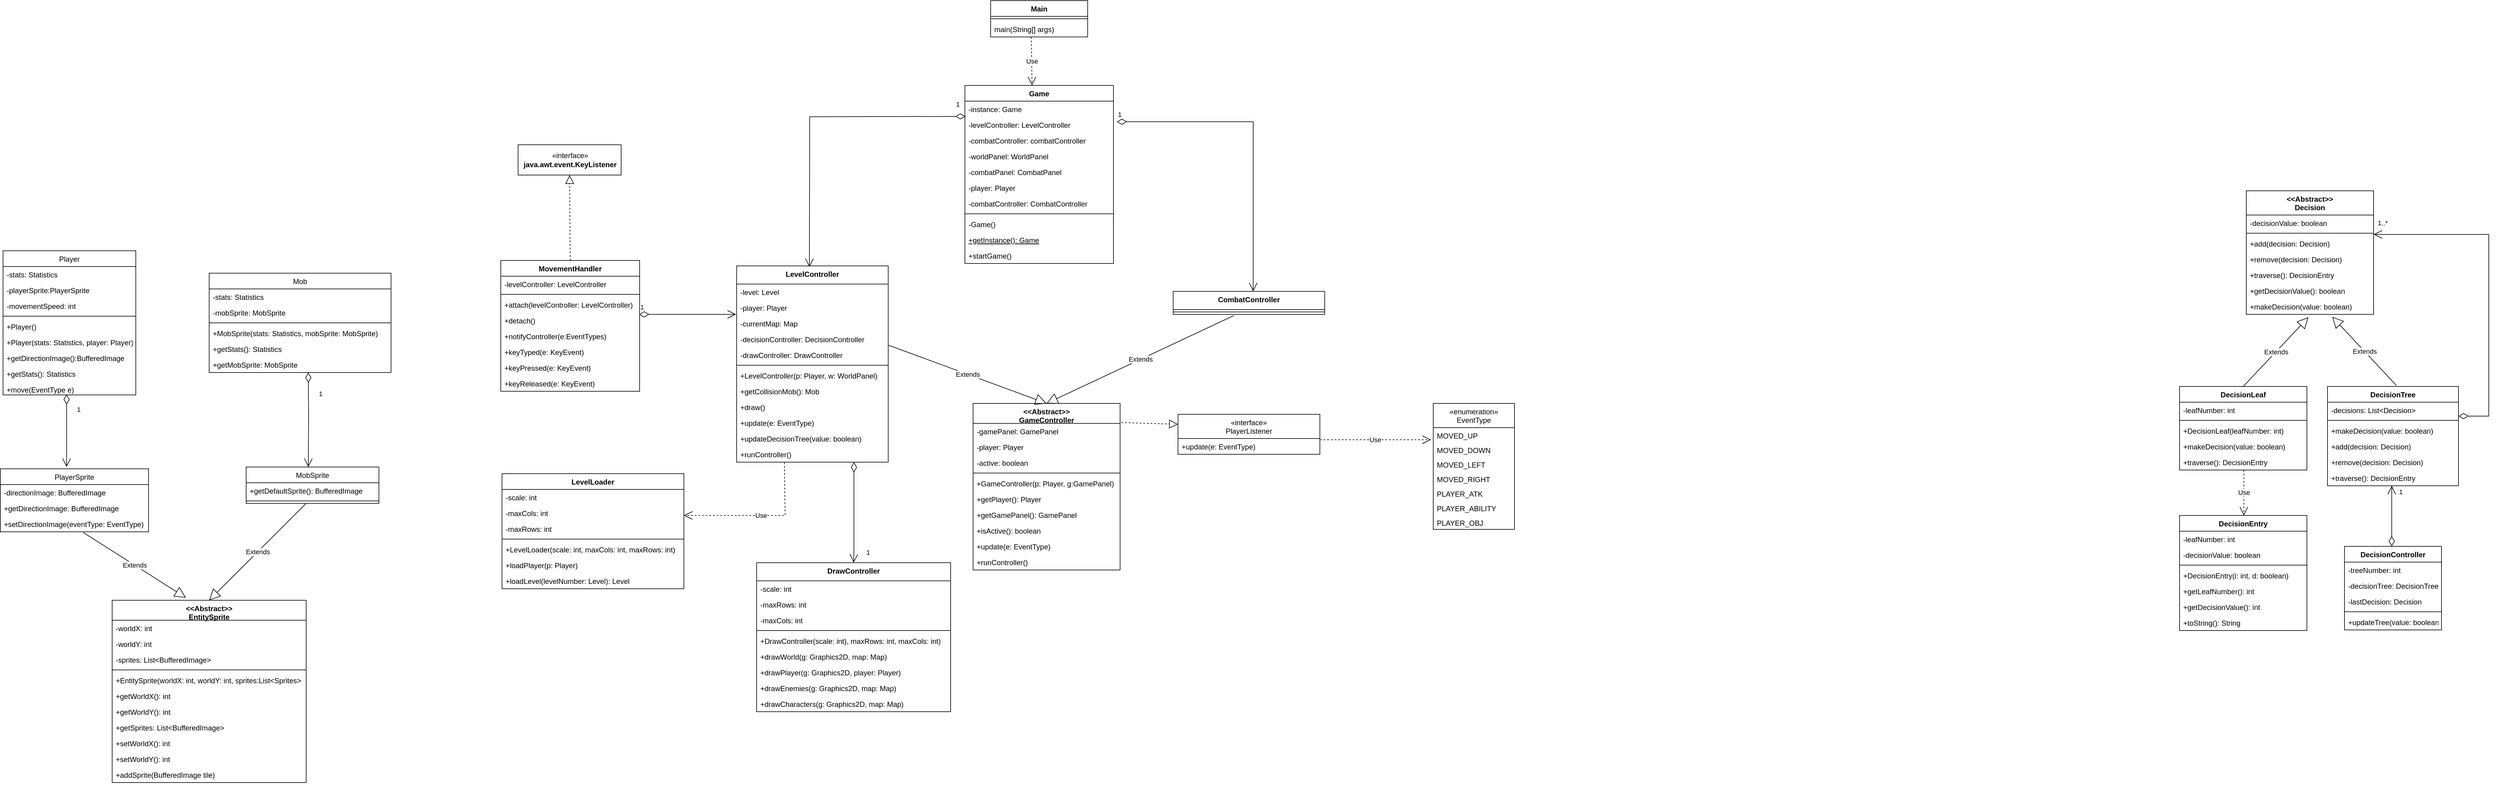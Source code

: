 <mxfile version="20.3.0" type="device"><diagram id="IlfpRMXTaCTv6JPTG5U1" name="Pagina-1"><mxGraphModel dx="4588" dy="815" grid="1" gridSize="10" guides="1" tooltips="1" connect="1" arrows="1" fold="1" page="1" pageScale="1" pageWidth="827" pageHeight="1169" math="0" shadow="0"><root><mxCell id="0"/><mxCell id="1" parent="0"/><mxCell id="RLhUe7lvRv68Rft8hi5m-1" value="&lt;&lt;Abstract&gt;&gt;&#10;Decision&#10;" style="swimlane;fontStyle=1;align=center;verticalAlign=top;childLayout=stackLayout;horizontal=1;startSize=40;horizontalStack=0;resizeParent=1;resizeParentMax=0;resizeLast=0;collapsible=1;marginBottom=0;" parent="1" vertex="1"><mxGeometry x="370" y="314" width="210" height="204" as="geometry"/></mxCell><mxCell id="RLhUe7lvRv68Rft8hi5m-2" value="-decisionValue: boolean" style="text;strokeColor=none;fillColor=none;align=left;verticalAlign=top;spacingLeft=4;spacingRight=4;overflow=hidden;rotatable=0;points=[[0,0.5],[1,0.5]];portConstraint=eastwest;" parent="RLhUe7lvRv68Rft8hi5m-1" vertex="1"><mxGeometry y="40" width="210" height="26" as="geometry"/></mxCell><mxCell id="RLhUe7lvRv68Rft8hi5m-3" value="" style="line;strokeWidth=1;fillColor=none;align=left;verticalAlign=middle;spacingTop=-1;spacingLeft=3;spacingRight=3;rotatable=0;labelPosition=right;points=[];portConstraint=eastwest;strokeColor=inherit;" parent="RLhUe7lvRv68Rft8hi5m-1" vertex="1"><mxGeometry y="66" width="210" height="8" as="geometry"/></mxCell><mxCell id="RLhUe7lvRv68Rft8hi5m-4" value="+add(decision: Decision)" style="text;strokeColor=none;fillColor=none;align=left;verticalAlign=top;spacingLeft=4;spacingRight=4;overflow=hidden;rotatable=0;points=[[0,0.5],[1,0.5]];portConstraint=eastwest;" parent="RLhUe7lvRv68Rft8hi5m-1" vertex="1"><mxGeometry y="74" width="210" height="26" as="geometry"/></mxCell><mxCell id="RLhUe7lvRv68Rft8hi5m-5" value="+remove(decision: Decision)" style="text;strokeColor=none;fillColor=none;align=left;verticalAlign=top;spacingLeft=4;spacingRight=4;overflow=hidden;rotatable=0;points=[[0,0.5],[1,0.5]];portConstraint=eastwest;" parent="RLhUe7lvRv68Rft8hi5m-1" vertex="1"><mxGeometry y="100" width="210" height="26" as="geometry"/></mxCell><mxCell id="RLhUe7lvRv68Rft8hi5m-6" value="+traverse(): DecisionEntry" style="text;strokeColor=none;fillColor=none;align=left;verticalAlign=top;spacingLeft=4;spacingRight=4;overflow=hidden;rotatable=0;points=[[0,0.5],[1,0.5]];portConstraint=eastwest;" parent="RLhUe7lvRv68Rft8hi5m-1" vertex="1"><mxGeometry y="126" width="210" height="26" as="geometry"/></mxCell><mxCell id="RLhUe7lvRv68Rft8hi5m-7" value="+getDecisionValue(): boolean" style="text;strokeColor=none;fillColor=none;align=left;verticalAlign=top;spacingLeft=4;spacingRight=4;overflow=hidden;rotatable=0;points=[[0,0.5],[1,0.5]];portConstraint=eastwest;" parent="RLhUe7lvRv68Rft8hi5m-1" vertex="1"><mxGeometry y="152" width="210" height="26" as="geometry"/></mxCell><mxCell id="RLhUe7lvRv68Rft8hi5m-8" value="+makeDecision(value: boolean)" style="text;strokeColor=none;fillColor=none;align=left;verticalAlign=top;spacingLeft=4;spacingRight=4;overflow=hidden;rotatable=0;points=[[0,0.5],[1,0.5]];portConstraint=eastwest;" parent="RLhUe7lvRv68Rft8hi5m-1" vertex="1"><mxGeometry y="178" width="210" height="26" as="geometry"/></mxCell><mxCell id="RLhUe7lvRv68Rft8hi5m-9" value="DecisionLeaf" style="swimlane;fontStyle=1;align=center;verticalAlign=top;childLayout=stackLayout;horizontal=1;startSize=26;horizontalStack=0;resizeParent=1;resizeParentMax=0;resizeLast=0;collapsible=1;marginBottom=0;" parent="1" vertex="1"><mxGeometry x="260" y="637" width="210" height="138" as="geometry"/></mxCell><mxCell id="RLhUe7lvRv68Rft8hi5m-10" value="-leafNumber: int" style="text;strokeColor=none;fillColor=none;align=left;verticalAlign=top;spacingLeft=4;spacingRight=4;overflow=hidden;rotatable=0;points=[[0,0.5],[1,0.5]];portConstraint=eastwest;" parent="RLhUe7lvRv68Rft8hi5m-9" vertex="1"><mxGeometry y="26" width="210" height="26" as="geometry"/></mxCell><mxCell id="RLhUe7lvRv68Rft8hi5m-11" value="" style="line;strokeWidth=1;fillColor=none;align=left;verticalAlign=middle;spacingTop=-1;spacingLeft=3;spacingRight=3;rotatable=0;labelPosition=right;points=[];portConstraint=eastwest;strokeColor=inherit;" parent="RLhUe7lvRv68Rft8hi5m-9" vertex="1"><mxGeometry y="52" width="210" height="8" as="geometry"/></mxCell><mxCell id="RLhUe7lvRv68Rft8hi5m-12" value="+DecisionLeaf(leafNumber: int)" style="text;strokeColor=none;fillColor=none;align=left;verticalAlign=top;spacingLeft=4;spacingRight=4;overflow=hidden;rotatable=0;points=[[0,0.5],[1,0.5]];portConstraint=eastwest;" parent="RLhUe7lvRv68Rft8hi5m-9" vertex="1"><mxGeometry y="60" width="210" height="26" as="geometry"/></mxCell><mxCell id="RLhUe7lvRv68Rft8hi5m-13" value="+makeDecision(value: boolean)&#10;" style="text;strokeColor=none;fillColor=none;align=left;verticalAlign=top;spacingLeft=4;spacingRight=4;overflow=hidden;rotatable=0;points=[[0,0.5],[1,0.5]];portConstraint=eastwest;" parent="RLhUe7lvRv68Rft8hi5m-9" vertex="1"><mxGeometry y="86" width="210" height="26" as="geometry"/></mxCell><mxCell id="RLhUe7lvRv68Rft8hi5m-14" value="+traverse(): DecisionEntry" style="text;strokeColor=none;fillColor=none;align=left;verticalAlign=top;spacingLeft=4;spacingRight=4;overflow=hidden;rotatable=0;points=[[0,0.5],[1,0.5]];portConstraint=eastwest;" parent="RLhUe7lvRv68Rft8hi5m-9" vertex="1"><mxGeometry y="112" width="210" height="26" as="geometry"/></mxCell><mxCell id="RLhUe7lvRv68Rft8hi5m-15" value="DecisionTree" style="swimlane;fontStyle=1;align=center;verticalAlign=top;childLayout=stackLayout;horizontal=1;startSize=26;horizontalStack=0;resizeParent=1;resizeParentMax=0;resizeLast=0;collapsible=1;marginBottom=0;" parent="1" vertex="1"><mxGeometry x="504" y="637" width="216" height="164" as="geometry"/></mxCell><mxCell id="RLhUe7lvRv68Rft8hi5m-16" value="-decisions: List&lt;Decision&gt;" style="text;strokeColor=none;fillColor=none;align=left;verticalAlign=top;spacingLeft=4;spacingRight=4;overflow=hidden;rotatable=0;points=[[0,0.5],[1,0.5]];portConstraint=eastwest;" parent="RLhUe7lvRv68Rft8hi5m-15" vertex="1"><mxGeometry y="26" width="216" height="26" as="geometry"/></mxCell><mxCell id="RLhUe7lvRv68Rft8hi5m-17" value="" style="line;strokeWidth=1;fillColor=none;align=left;verticalAlign=middle;spacingTop=-1;spacingLeft=3;spacingRight=3;rotatable=0;labelPosition=right;points=[];portConstraint=eastwest;strokeColor=inherit;" parent="RLhUe7lvRv68Rft8hi5m-15" vertex="1"><mxGeometry y="52" width="216" height="8" as="geometry"/></mxCell><mxCell id="RLhUe7lvRv68Rft8hi5m-18" value="+makeDecision(value: boolean)" style="text;strokeColor=none;fillColor=none;align=left;verticalAlign=top;spacingLeft=4;spacingRight=4;overflow=hidden;rotatable=0;points=[[0,0.5],[1,0.5]];portConstraint=eastwest;" parent="RLhUe7lvRv68Rft8hi5m-15" vertex="1"><mxGeometry y="60" width="216" height="26" as="geometry"/></mxCell><mxCell id="RLhUe7lvRv68Rft8hi5m-19" value="+add(decision: Decision)" style="text;strokeColor=none;fillColor=none;align=left;verticalAlign=top;spacingLeft=4;spacingRight=4;overflow=hidden;rotatable=0;points=[[0,0.5],[1,0.5]];portConstraint=eastwest;" parent="RLhUe7lvRv68Rft8hi5m-15" vertex="1"><mxGeometry y="86" width="216" height="26" as="geometry"/></mxCell><mxCell id="RLhUe7lvRv68Rft8hi5m-20" value="+remove(decision: Decision)" style="text;strokeColor=none;fillColor=none;align=left;verticalAlign=top;spacingLeft=4;spacingRight=4;overflow=hidden;rotatable=0;points=[[0,0.5],[1,0.5]];portConstraint=eastwest;" parent="RLhUe7lvRv68Rft8hi5m-15" vertex="1"><mxGeometry y="112" width="216" height="26" as="geometry"/></mxCell><mxCell id="RLhUe7lvRv68Rft8hi5m-21" value="+traverse(): DecisionEntry" style="text;strokeColor=none;fillColor=none;align=left;verticalAlign=top;spacingLeft=4;spacingRight=4;overflow=hidden;rotatable=0;points=[[0,0.5],[1,0.5]];portConstraint=eastwest;" parent="RLhUe7lvRv68Rft8hi5m-15" vertex="1"><mxGeometry y="138" width="216" height="26" as="geometry"/></mxCell><mxCell id="RLhUe7lvRv68Rft8hi5m-22" value="1..*" style="endArrow=open;html=1;endSize=12;startArrow=diamondThin;startSize=14;startFill=0;edgeStyle=orthogonalEdgeStyle;align=left;verticalAlign=bottom;rounded=0;" parent="1" edge="1"><mxGeometry x="0.984" y="-10" relative="1" as="geometry"><mxPoint x="720" y="686" as="sourcePoint"/><mxPoint x="580" y="386" as="targetPoint"/><Array as="points"><mxPoint x="770" y="686"/><mxPoint x="770" y="386"/></Array><mxPoint as="offset"/></mxGeometry></mxCell><mxCell id="RLhUe7lvRv68Rft8hi5m-23" value="Extends" style="endArrow=block;endSize=16;endFill=0;html=1;rounded=0;exitX=0.5;exitY=0;exitDx=0;exitDy=0;entryX=0.403;entryY=1.031;entryDx=0;entryDy=0;entryPerimeter=0;" parent="1" source="RLhUe7lvRv68Rft8hi5m-9" edge="1"><mxGeometry width="160" relative="1" as="geometry"><mxPoint x="468" y="550" as="sourcePoint"/><mxPoint x="472.54" y="522.806" as="targetPoint"/></mxGeometry></mxCell><mxCell id="RLhUe7lvRv68Rft8hi5m-24" value="Extends" style="endArrow=block;endSize=16;endFill=0;html=1;rounded=0;entryX=0.621;entryY=1;entryDx=0;entryDy=0;entryPerimeter=0;exitX=0.526;exitY=-0.01;exitDx=0;exitDy=0;exitPerimeter=0;" parent="1" source="RLhUe7lvRv68Rft8hi5m-15" edge="1"><mxGeometry width="160" relative="1" as="geometry"><mxPoint x="618" y="620" as="sourcePoint"/><mxPoint x="511.78" y="522" as="targetPoint"/></mxGeometry></mxCell><mxCell id="RLhUe7lvRv68Rft8hi5m-25" value="Use" style="endArrow=open;endSize=12;dashed=1;html=1;rounded=0;exitX=0.505;exitY=1;exitDx=0;exitDy=0;exitPerimeter=0;" parent="1" source="RLhUe7lvRv68Rft8hi5m-14" edge="1"><mxGeometry width="160" relative="1" as="geometry"><mxPoint x="367.71" y="801" as="sourcePoint"/><mxPoint x="366" y="850" as="targetPoint"/></mxGeometry></mxCell><mxCell id="RLhUe7lvRv68Rft8hi5m-27" value="DecisionEntry" style="swimlane;fontStyle=1;align=center;verticalAlign=top;childLayout=stackLayout;horizontal=1;startSize=26;horizontalStack=0;resizeParent=1;resizeParentMax=0;resizeLast=0;collapsible=1;marginBottom=0;" parent="1" vertex="1"><mxGeometry x="260" y="850" width="210" height="190" as="geometry"/></mxCell><mxCell id="RLhUe7lvRv68Rft8hi5m-28" value="-leafNumber: int" style="text;strokeColor=none;fillColor=none;align=left;verticalAlign=top;spacingLeft=4;spacingRight=4;overflow=hidden;rotatable=0;points=[[0,0.5],[1,0.5]];portConstraint=eastwest;" parent="RLhUe7lvRv68Rft8hi5m-27" vertex="1"><mxGeometry y="26" width="210" height="26" as="geometry"/></mxCell><mxCell id="RLhUe7lvRv68Rft8hi5m-29" value="-decisionValue: boolean" style="text;strokeColor=none;fillColor=none;align=left;verticalAlign=top;spacingLeft=4;spacingRight=4;overflow=hidden;rotatable=0;points=[[0,0.5],[1,0.5]];portConstraint=eastwest;" parent="RLhUe7lvRv68Rft8hi5m-27" vertex="1"><mxGeometry y="52" width="210" height="26" as="geometry"/></mxCell><mxCell id="RLhUe7lvRv68Rft8hi5m-30" value="" style="line;strokeWidth=1;fillColor=none;align=left;verticalAlign=middle;spacingTop=-1;spacingLeft=3;spacingRight=3;rotatable=0;labelPosition=right;points=[];portConstraint=eastwest;strokeColor=inherit;" parent="RLhUe7lvRv68Rft8hi5m-27" vertex="1"><mxGeometry y="78" width="210" height="8" as="geometry"/></mxCell><mxCell id="RLhUe7lvRv68Rft8hi5m-31" value="+DecisionEntry(i: int, d: boolean)" style="text;strokeColor=none;fillColor=none;align=left;verticalAlign=top;spacingLeft=4;spacingRight=4;overflow=hidden;rotatable=0;points=[[0,0.5],[1,0.5]];portConstraint=eastwest;" parent="RLhUe7lvRv68Rft8hi5m-27" vertex="1"><mxGeometry y="86" width="210" height="26" as="geometry"/></mxCell><mxCell id="RLhUe7lvRv68Rft8hi5m-32" value="+getLeafNumber(): int" style="text;strokeColor=none;fillColor=none;align=left;verticalAlign=top;spacingLeft=4;spacingRight=4;overflow=hidden;rotatable=0;points=[[0,0.5],[1,0.5]];portConstraint=eastwest;" parent="RLhUe7lvRv68Rft8hi5m-27" vertex="1"><mxGeometry y="112" width="210" height="26" as="geometry"/></mxCell><mxCell id="RLhUe7lvRv68Rft8hi5m-33" value="+getDecisionValue(): int" style="text;strokeColor=none;fillColor=none;align=left;verticalAlign=top;spacingLeft=4;spacingRight=4;overflow=hidden;rotatable=0;points=[[0,0.5],[1,0.5]];portConstraint=eastwest;" parent="RLhUe7lvRv68Rft8hi5m-27" vertex="1"><mxGeometry y="138" width="210" height="26" as="geometry"/></mxCell><mxCell id="RLhUe7lvRv68Rft8hi5m-34" value="+toString(): String" style="text;strokeColor=none;fillColor=none;align=left;verticalAlign=top;spacingLeft=4;spacingRight=4;overflow=hidden;rotatable=0;points=[[0,0.5],[1,0.5]];portConstraint=eastwest;" parent="RLhUe7lvRv68Rft8hi5m-27" vertex="1"><mxGeometry y="164" width="210" height="26" as="geometry"/></mxCell><mxCell id="RLhUe7lvRv68Rft8hi5m-40" value="DecisionController" style="swimlane;fontStyle=1;align=center;verticalAlign=top;childLayout=stackLayout;horizontal=1;startSize=26;horizontalStack=0;resizeParent=1;resizeParentMax=0;resizeLast=0;collapsible=1;marginBottom=0;" parent="1" vertex="1"><mxGeometry x="532" y="901" width="160" height="138" as="geometry"/></mxCell><mxCell id="RLhUe7lvRv68Rft8hi5m-41" value="-treeNumber: int" style="text;strokeColor=none;fillColor=none;align=left;verticalAlign=top;spacingLeft=4;spacingRight=4;overflow=hidden;rotatable=0;points=[[0,0.5],[1,0.5]];portConstraint=eastwest;" parent="RLhUe7lvRv68Rft8hi5m-40" vertex="1"><mxGeometry y="26" width="160" height="26" as="geometry"/></mxCell><mxCell id="eRV9eRwVqSHRyp161ZGN-1" value="-decisionTree: DecisionTree" style="text;strokeColor=none;fillColor=none;align=left;verticalAlign=top;spacingLeft=4;spacingRight=4;overflow=hidden;rotatable=0;points=[[0,0.5],[1,0.5]];portConstraint=eastwest;" parent="RLhUe7lvRv68Rft8hi5m-40" vertex="1"><mxGeometry y="52" width="160" height="26" as="geometry"/></mxCell><mxCell id="RLhUe7lvRv68Rft8hi5m-42" value="-lastDecision: Decision" style="text;strokeColor=none;fillColor=none;align=left;verticalAlign=top;spacingLeft=4;spacingRight=4;overflow=hidden;rotatable=0;points=[[0,0.5],[1,0.5]];portConstraint=eastwest;" parent="RLhUe7lvRv68Rft8hi5m-40" vertex="1"><mxGeometry y="78" width="160" height="26" as="geometry"/></mxCell><mxCell id="RLhUe7lvRv68Rft8hi5m-43" value="" style="line;strokeWidth=1;fillColor=none;align=left;verticalAlign=middle;spacingTop=-1;spacingLeft=3;spacingRight=3;rotatable=0;labelPosition=right;points=[];portConstraint=eastwest;strokeColor=inherit;" parent="RLhUe7lvRv68Rft8hi5m-40" vertex="1"><mxGeometry y="104" width="160" height="8" as="geometry"/></mxCell><mxCell id="RLhUe7lvRv68Rft8hi5m-44" value="+updateTree(value: boolean)" style="text;strokeColor=none;fillColor=none;align=left;verticalAlign=top;spacingLeft=4;spacingRight=4;overflow=hidden;rotatable=0;points=[[0,0.5],[1,0.5]];portConstraint=eastwest;" parent="RLhUe7lvRv68Rft8hi5m-40" vertex="1"><mxGeometry y="112" width="160" height="26" as="geometry"/></mxCell><mxCell id="RLhUe7lvRv68Rft8hi5m-76" value="Main" style="swimlane;fontStyle=1;align=center;verticalAlign=top;childLayout=stackLayout;horizontal=1;startSize=26;horizontalStack=0;resizeParent=1;resizeParentMax=0;resizeLast=0;collapsible=1;marginBottom=0;" parent="1" vertex="1"><mxGeometry x="-1701" width="160" height="60" as="geometry"/></mxCell><mxCell id="RLhUe7lvRv68Rft8hi5m-77" value="" style="line;strokeWidth=1;fillColor=none;align=left;verticalAlign=middle;spacingTop=-1;spacingLeft=3;spacingRight=3;rotatable=0;labelPosition=right;points=[];portConstraint=eastwest;strokeColor=inherit;" parent="RLhUe7lvRv68Rft8hi5m-76" vertex="1"><mxGeometry y="26" width="160" height="8" as="geometry"/></mxCell><mxCell id="RLhUe7lvRv68Rft8hi5m-78" value="main(String[] args)" style="text;strokeColor=none;fillColor=none;align=left;verticalAlign=top;spacingLeft=4;spacingRight=4;overflow=hidden;rotatable=0;points=[[0,0.5],[1,0.5]];portConstraint=eastwest;" parent="RLhUe7lvRv68Rft8hi5m-76" vertex="1"><mxGeometry y="34" width="160" height="26" as="geometry"/></mxCell><mxCell id="RLhUe7lvRv68Rft8hi5m-79" value="Game" style="swimlane;fontStyle=1;align=center;verticalAlign=top;childLayout=stackLayout;horizontal=1;startSize=26;horizontalStack=0;resizeParent=1;resizeParentMax=0;resizeLast=0;collapsible=1;marginBottom=0;" parent="1" vertex="1"><mxGeometry x="-1743.5" y="140" width="245" height="294" as="geometry"/></mxCell><mxCell id="k9kaqODm8hq5DJdeUuk8-2" value="-instance: Game" style="text;strokeColor=none;fillColor=none;align=left;verticalAlign=top;spacingLeft=4;spacingRight=4;overflow=hidden;rotatable=0;points=[[0,0.5],[1,0.5]];portConstraint=eastwest;" parent="RLhUe7lvRv68Rft8hi5m-79" vertex="1"><mxGeometry y="26" width="245" height="26" as="geometry"/></mxCell><mxCell id="k9kaqODm8hq5DJdeUuk8-3" value="-levelController: LevelController" style="text;strokeColor=none;fillColor=none;align=left;verticalAlign=top;spacingLeft=4;spacingRight=4;overflow=hidden;rotatable=0;points=[[0,0.5],[1,0.5]];portConstraint=eastwest;" parent="RLhUe7lvRv68Rft8hi5m-79" vertex="1"><mxGeometry y="52" width="245" height="26" as="geometry"/></mxCell><mxCell id="k9kaqODm8hq5DJdeUuk8-4" value="-combatController: combatController" style="text;strokeColor=none;fillColor=none;align=left;verticalAlign=top;spacingLeft=4;spacingRight=4;overflow=hidden;rotatable=0;points=[[0,0.5],[1,0.5]];portConstraint=eastwest;" parent="RLhUe7lvRv68Rft8hi5m-79" vertex="1"><mxGeometry y="78" width="245" height="26" as="geometry"/></mxCell><mxCell id="RLhUe7lvRv68Rft8hi5m-80" value="-worldPanel: WorldPanel" style="text;strokeColor=none;fillColor=none;align=left;verticalAlign=top;spacingLeft=4;spacingRight=4;overflow=hidden;rotatable=0;points=[[0,0.5],[1,0.5]];portConstraint=eastwest;" parent="RLhUe7lvRv68Rft8hi5m-79" vertex="1"><mxGeometry y="104" width="245" height="26" as="geometry"/></mxCell><mxCell id="k9kaqODm8hq5DJdeUuk8-5" value="-combatPanel: CombatPanel" style="text;strokeColor=none;fillColor=none;align=left;verticalAlign=top;spacingLeft=4;spacingRight=4;overflow=hidden;rotatable=0;points=[[0,0.5],[1,0.5]];portConstraint=eastwest;" parent="RLhUe7lvRv68Rft8hi5m-79" vertex="1"><mxGeometry y="130" width="245" height="26" as="geometry"/></mxCell><mxCell id="k9kaqODm8hq5DJdeUuk8-6" value="-player: Player" style="text;strokeColor=none;fillColor=none;align=left;verticalAlign=top;spacingLeft=4;spacingRight=4;overflow=hidden;rotatable=0;points=[[0,0.5],[1,0.5]];portConstraint=eastwest;" parent="RLhUe7lvRv68Rft8hi5m-79" vertex="1"><mxGeometry y="156" width="245" height="26" as="geometry"/></mxCell><mxCell id="RLhUe7lvRv68Rft8hi5m-81" value="-combatController: CombatController" style="text;strokeColor=none;fillColor=none;align=left;verticalAlign=top;spacingLeft=4;spacingRight=4;overflow=hidden;rotatable=0;points=[[0,0.5],[1,0.5]];portConstraint=eastwest;" parent="RLhUe7lvRv68Rft8hi5m-79" vertex="1"><mxGeometry y="182" width="245" height="26" as="geometry"/></mxCell><mxCell id="RLhUe7lvRv68Rft8hi5m-82" value="" style="line;strokeWidth=1;fillColor=none;align=left;verticalAlign=middle;spacingTop=-1;spacingLeft=3;spacingRight=3;rotatable=0;labelPosition=right;points=[];portConstraint=eastwest;strokeColor=inherit;" parent="RLhUe7lvRv68Rft8hi5m-79" vertex="1"><mxGeometry y="208" width="245" height="8" as="geometry"/></mxCell><mxCell id="RLhUe7lvRv68Rft8hi5m-83" value="-Game()" style="text;strokeColor=none;fillColor=none;align=left;verticalAlign=top;spacingLeft=4;spacingRight=4;overflow=hidden;rotatable=0;points=[[0,0.5],[1,0.5]];portConstraint=eastwest;" parent="RLhUe7lvRv68Rft8hi5m-79" vertex="1"><mxGeometry y="216" width="245" height="26" as="geometry"/></mxCell><mxCell id="k9kaqODm8hq5DJdeUuk8-1" value="+getInstance(): Game" style="text;strokeColor=none;fillColor=none;align=left;verticalAlign=top;spacingLeft=4;spacingRight=4;overflow=hidden;rotatable=0;points=[[0,0.5],[1,0.5]];portConstraint=eastwest;fontStyle=4" parent="RLhUe7lvRv68Rft8hi5m-79" vertex="1"><mxGeometry y="242" width="245" height="26" as="geometry"/></mxCell><mxCell id="RLhUe7lvRv68Rft8hi5m-84" value="+startGame()" style="text;strokeColor=none;fillColor=none;align=left;verticalAlign=top;spacingLeft=4;spacingRight=4;overflow=hidden;rotatable=0;points=[[0,0.5],[1,0.5]];portConstraint=eastwest;" parent="RLhUe7lvRv68Rft8hi5m-79" vertex="1"><mxGeometry y="268" width="245" height="26" as="geometry"/></mxCell><mxCell id="RLhUe7lvRv68Rft8hi5m-85" value="Use" style="endArrow=open;endSize=12;dashed=1;html=1;rounded=0;exitX=0.419;exitY=1;exitDx=0;exitDy=0;exitPerimeter=0;entryX=0.452;entryY=0;entryDx=0;entryDy=0;entryPerimeter=0;" parent="1" source="RLhUe7lvRv68Rft8hi5m-78" target="RLhUe7lvRv68Rft8hi5m-79" edge="1"><mxGeometry width="160" relative="1" as="geometry"><mxPoint x="-1712.5" y="20" as="sourcePoint"/><mxPoint x="-1552.5" y="20" as="targetPoint"/></mxGeometry></mxCell><mxCell id="RLhUe7lvRv68Rft8hi5m-86" value="Player" style="swimlane;fontStyle=0;childLayout=stackLayout;horizontal=1;startSize=26;fillColor=none;horizontalStack=0;resizeParent=1;resizeParentMax=0;resizeLast=0;collapsible=1;marginBottom=0;" parent="1" vertex="1"><mxGeometry x="-3330" y="413" width="219" height="238" as="geometry"/></mxCell><mxCell id="RLhUe7lvRv68Rft8hi5m-87" value="-stats: Statistics" style="text;strokeColor=none;fillColor=none;align=left;verticalAlign=top;spacingLeft=4;spacingRight=4;overflow=hidden;rotatable=0;points=[[0,0.5],[1,0.5]];portConstraint=eastwest;" parent="RLhUe7lvRv68Rft8hi5m-86" vertex="1"><mxGeometry y="26" width="219" height="26" as="geometry"/></mxCell><mxCell id="RLhUe7lvRv68Rft8hi5m-88" value="-playerSprite:PlayerSprite" style="text;strokeColor=none;fillColor=none;align=left;verticalAlign=top;spacingLeft=4;spacingRight=4;overflow=hidden;rotatable=0;points=[[0,0.5],[1,0.5]];portConstraint=eastwest;" parent="RLhUe7lvRv68Rft8hi5m-86" vertex="1"><mxGeometry y="52" width="219" height="26" as="geometry"/></mxCell><mxCell id="RLhUe7lvRv68Rft8hi5m-90" value="-movementSpeed: int" style="text;strokeColor=none;fillColor=none;align=left;verticalAlign=top;spacingLeft=4;spacingRight=4;overflow=hidden;rotatable=0;points=[[0,0.5],[1,0.5]];portConstraint=eastwest;" parent="RLhUe7lvRv68Rft8hi5m-86" vertex="1"><mxGeometry y="78" width="219" height="26" as="geometry"/></mxCell><mxCell id="RLhUe7lvRv68Rft8hi5m-91" value="" style="line;strokeWidth=1;fillColor=none;align=left;verticalAlign=middle;spacingTop=-1;spacingLeft=3;spacingRight=3;rotatable=0;labelPosition=right;points=[];portConstraint=eastwest;strokeColor=inherit;" parent="RLhUe7lvRv68Rft8hi5m-86" vertex="1"><mxGeometry y="104" width="219" height="8" as="geometry"/></mxCell><mxCell id="RLhUe7lvRv68Rft8hi5m-92" value="+Player()" style="text;strokeColor=none;fillColor=none;align=left;verticalAlign=top;spacingLeft=4;spacingRight=4;overflow=hidden;rotatable=0;points=[[0,0.5],[1,0.5]];portConstraint=eastwest;" parent="RLhUe7lvRv68Rft8hi5m-86" vertex="1"><mxGeometry y="112" width="219" height="26" as="geometry"/></mxCell><mxCell id="MtcBRW5LBRf_qQ5IzNcd-2" value="+Player(stats: Statistics, player: Player)" style="text;strokeColor=none;fillColor=none;align=left;verticalAlign=top;spacingLeft=4;spacingRight=4;overflow=hidden;rotatable=0;points=[[0,0.5],[1,0.5]];portConstraint=eastwest;" parent="RLhUe7lvRv68Rft8hi5m-86" vertex="1"><mxGeometry y="138" width="219" height="26" as="geometry"/></mxCell><mxCell id="RLhUe7lvRv68Rft8hi5m-93" value="+getDirectionImage():BufferedImage" style="text;strokeColor=none;fillColor=none;align=left;verticalAlign=top;spacingLeft=4;spacingRight=4;overflow=hidden;rotatable=0;points=[[0,0.5],[1,0.5]];portConstraint=eastwest;" parent="RLhUe7lvRv68Rft8hi5m-86" vertex="1"><mxGeometry y="164" width="219" height="26" as="geometry"/></mxCell><mxCell id="RLhUe7lvRv68Rft8hi5m-94" value="+getStats(): Statistics" style="text;strokeColor=none;fillColor=none;align=left;verticalAlign=top;spacingLeft=4;spacingRight=4;overflow=hidden;rotatable=0;points=[[0,0.5],[1,0.5]];portConstraint=eastwest;" parent="RLhUe7lvRv68Rft8hi5m-86" vertex="1"><mxGeometry y="190" width="219" height="26" as="geometry"/></mxCell><mxCell id="RLhUe7lvRv68Rft8hi5m-95" value="+move(EventType e)" style="text;strokeColor=none;fillColor=none;align=left;verticalAlign=top;spacingLeft=4;spacingRight=4;overflow=hidden;rotatable=0;points=[[0,0.5],[1,0.5]];portConstraint=eastwest;" parent="RLhUe7lvRv68Rft8hi5m-86" vertex="1"><mxGeometry y="216" width="219" height="22" as="geometry"/></mxCell><mxCell id="RLhUe7lvRv68Rft8hi5m-97" value="«interface»&lt;br&gt;&lt;b&gt;java.awt.event.KeyListener&lt;br&gt;&lt;/b&gt;" style="html=1;" parent="1" vertex="1"><mxGeometry x="-2480.5" y="238" width="170" height="50" as="geometry"/></mxCell><mxCell id="RLhUe7lvRv68Rft8hi5m-98" value="" style="endArrow=block;dashed=1;endFill=0;endSize=12;html=1;rounded=0;exitX=0.5;exitY=0;exitDx=0;exitDy=0;entryX=0.5;entryY=1;entryDx=0;entryDy=0;" parent="1" source="RLhUe7lvRv68Rft8hi5m-99" target="RLhUe7lvRv68Rft8hi5m-97" edge="1"><mxGeometry width="160" relative="1" as="geometry"><mxPoint x="-2691.8" y="363.544" as="sourcePoint"/><mxPoint x="-2497" y="415" as="targetPoint"/></mxGeometry></mxCell><mxCell id="RLhUe7lvRv68Rft8hi5m-99" value="MovementHandler" style="swimlane;fontStyle=1;align=center;verticalAlign=top;childLayout=stackLayout;horizontal=1;startSize=26;horizontalStack=0;resizeParent=1;resizeParentMax=0;resizeLast=0;collapsible=1;marginBottom=0;" parent="1" vertex="1"><mxGeometry x="-2509" y="429" width="229" height="216" as="geometry"/></mxCell><mxCell id="RLhUe7lvRv68Rft8hi5m-100" value="-levelController: LevelController" style="text;strokeColor=none;fillColor=none;align=left;verticalAlign=top;spacingLeft=4;spacingRight=4;overflow=hidden;rotatable=0;points=[[0,0.5],[1,0.5]];portConstraint=eastwest;" parent="RLhUe7lvRv68Rft8hi5m-99" vertex="1"><mxGeometry y="26" width="229" height="26" as="geometry"/></mxCell><mxCell id="RLhUe7lvRv68Rft8hi5m-101" value="" style="line;strokeWidth=1;fillColor=none;align=left;verticalAlign=middle;spacingTop=-1;spacingLeft=3;spacingRight=3;rotatable=0;labelPosition=right;points=[];portConstraint=eastwest;strokeColor=inherit;" parent="RLhUe7lvRv68Rft8hi5m-99" vertex="1"><mxGeometry y="52" width="229" height="8" as="geometry"/></mxCell><mxCell id="RLhUe7lvRv68Rft8hi5m-102" value="+attach(levelController: LevelController)" style="text;strokeColor=none;fillColor=none;align=left;verticalAlign=top;spacingLeft=4;spacingRight=4;overflow=hidden;rotatable=0;points=[[0,0.5],[1,0.5]];portConstraint=eastwest;" parent="RLhUe7lvRv68Rft8hi5m-99" vertex="1"><mxGeometry y="60" width="229" height="26" as="geometry"/></mxCell><mxCell id="RLhUe7lvRv68Rft8hi5m-103" value="+detach()" style="text;strokeColor=none;fillColor=none;align=left;verticalAlign=top;spacingLeft=4;spacingRight=4;overflow=hidden;rotatable=0;points=[[0,0.5],[1,0.5]];portConstraint=eastwest;" parent="RLhUe7lvRv68Rft8hi5m-99" vertex="1"><mxGeometry y="86" width="229" height="26" as="geometry"/></mxCell><mxCell id="RLhUe7lvRv68Rft8hi5m-104" value="+notifyController(e:EventTypes)" style="text;strokeColor=none;fillColor=none;align=left;verticalAlign=top;spacingLeft=4;spacingRight=4;overflow=hidden;rotatable=0;points=[[0,0.5],[1,0.5]];portConstraint=eastwest;" parent="RLhUe7lvRv68Rft8hi5m-99" vertex="1"><mxGeometry y="112" width="229" height="26" as="geometry"/></mxCell><mxCell id="RLhUe7lvRv68Rft8hi5m-105" value="+keyTyped(e: KeyEvent)" style="text;strokeColor=none;fillColor=none;align=left;verticalAlign=top;spacingLeft=4;spacingRight=4;overflow=hidden;rotatable=0;points=[[0,0.5],[1,0.5]];portConstraint=eastwest;" parent="RLhUe7lvRv68Rft8hi5m-99" vertex="1"><mxGeometry y="138" width="229" height="26" as="geometry"/></mxCell><mxCell id="RLhUe7lvRv68Rft8hi5m-106" value="+keyPressed(e: KeyEvent)" style="text;strokeColor=none;fillColor=none;align=left;verticalAlign=top;spacingLeft=4;spacingRight=4;overflow=hidden;rotatable=0;points=[[0,0.5],[1,0.5]];portConstraint=eastwest;" parent="RLhUe7lvRv68Rft8hi5m-99" vertex="1"><mxGeometry y="164" width="229" height="26" as="geometry"/></mxCell><mxCell id="RLhUe7lvRv68Rft8hi5m-107" value="+keyReleased(e: KeyEvent)" style="text;strokeColor=none;fillColor=none;align=left;verticalAlign=top;spacingLeft=4;spacingRight=4;overflow=hidden;rotatable=0;points=[[0,0.5],[1,0.5]];portConstraint=eastwest;" parent="RLhUe7lvRv68Rft8hi5m-99" vertex="1"><mxGeometry y="190" width="229" height="26" as="geometry"/></mxCell><mxCell id="RLhUe7lvRv68Rft8hi5m-124" value="&lt;&lt;Abstract&gt;&gt;&#10;GameController" style="swimlane;fontStyle=1;align=center;verticalAlign=top;childLayout=stackLayout;horizontal=1;startSize=33;horizontalStack=0;resizeParent=1;resizeParentMax=0;resizeLast=0;collapsible=1;marginBottom=0;" parent="1" vertex="1"><mxGeometry x="-1730" y="665" width="242.5" height="275" as="geometry"/></mxCell><mxCell id="RLhUe7lvRv68Rft8hi5m-125" value="-gamePanel: GamePanel" style="text;strokeColor=none;fillColor=none;align=left;verticalAlign=top;spacingLeft=4;spacingRight=4;overflow=hidden;rotatable=0;points=[[0,0.5],[1,0.5]];portConstraint=eastwest;" parent="RLhUe7lvRv68Rft8hi5m-124" vertex="1"><mxGeometry y="33" width="242.5" height="26" as="geometry"/></mxCell><mxCell id="RLhUe7lvRv68Rft8hi5m-126" value="-player: Player" style="text;strokeColor=none;fillColor=none;align=left;verticalAlign=top;spacingLeft=4;spacingRight=4;overflow=hidden;rotatable=0;points=[[0,0.5],[1,0.5]];portConstraint=eastwest;" parent="RLhUe7lvRv68Rft8hi5m-124" vertex="1"><mxGeometry y="59" width="242.5" height="26" as="geometry"/></mxCell><mxCell id="RLhUe7lvRv68Rft8hi5m-127" value="-active: boolean" style="text;strokeColor=none;fillColor=none;align=left;verticalAlign=top;spacingLeft=4;spacingRight=4;overflow=hidden;rotatable=0;points=[[0,0.5],[1,0.5]];portConstraint=eastwest;" parent="RLhUe7lvRv68Rft8hi5m-124" vertex="1"><mxGeometry y="85" width="242.5" height="26" as="geometry"/></mxCell><mxCell id="RLhUe7lvRv68Rft8hi5m-128" value="" style="line;strokeWidth=1;fillColor=none;align=left;verticalAlign=middle;spacingTop=-1;spacingLeft=3;spacingRight=3;rotatable=0;labelPosition=right;points=[];portConstraint=eastwest;strokeColor=inherit;" parent="RLhUe7lvRv68Rft8hi5m-124" vertex="1"><mxGeometry y="111" width="242.5" height="8" as="geometry"/></mxCell><mxCell id="RLhUe7lvRv68Rft8hi5m-129" value="+GameController(p: Player, g:GamePanel)" style="text;strokeColor=none;fillColor=none;align=left;verticalAlign=top;spacingLeft=4;spacingRight=4;overflow=hidden;rotatable=0;points=[[0,0.5],[1,0.5]];portConstraint=eastwest;" parent="RLhUe7lvRv68Rft8hi5m-124" vertex="1"><mxGeometry y="119" width="242.5" height="26" as="geometry"/></mxCell><mxCell id="RLhUe7lvRv68Rft8hi5m-130" value="+getPlayer(): Player" style="text;strokeColor=none;fillColor=none;align=left;verticalAlign=top;spacingLeft=4;spacingRight=4;overflow=hidden;rotatable=0;points=[[0,0.5],[1,0.5]];portConstraint=eastwest;" parent="RLhUe7lvRv68Rft8hi5m-124" vertex="1"><mxGeometry y="145" width="242.5" height="26" as="geometry"/></mxCell><mxCell id="RLhUe7lvRv68Rft8hi5m-131" value="+getGamePanel(): GamePanel" style="text;strokeColor=none;fillColor=none;align=left;verticalAlign=top;spacingLeft=4;spacingRight=4;overflow=hidden;rotatable=0;points=[[0,0.5],[1,0.5]];portConstraint=eastwest;" parent="RLhUe7lvRv68Rft8hi5m-124" vertex="1"><mxGeometry y="171" width="242.5" height="26" as="geometry"/></mxCell><mxCell id="RLhUe7lvRv68Rft8hi5m-132" value="+isActive(): boolean" style="text;strokeColor=none;fillColor=none;align=left;verticalAlign=top;spacingLeft=4;spacingRight=4;overflow=hidden;rotatable=0;points=[[0,0.5],[1,0.5]];portConstraint=eastwest;" parent="RLhUe7lvRv68Rft8hi5m-124" vertex="1"><mxGeometry y="197" width="242.5" height="26" as="geometry"/></mxCell><mxCell id="RLhUe7lvRv68Rft8hi5m-133" value="+update(e: EventType)" style="text;strokeColor=none;fillColor=none;align=left;verticalAlign=top;spacingLeft=4;spacingRight=4;overflow=hidden;rotatable=0;points=[[0,0.5],[1,0.5]];portConstraint=eastwest;" parent="RLhUe7lvRv68Rft8hi5m-124" vertex="1"><mxGeometry y="223" width="242.5" height="26" as="geometry"/></mxCell><mxCell id="RLhUe7lvRv68Rft8hi5m-134" value="+runController()" style="text;strokeColor=none;fillColor=none;align=left;verticalAlign=top;spacingLeft=4;spacingRight=4;overflow=hidden;rotatable=0;points=[[0,0.5],[1,0.5]];portConstraint=eastwest;" parent="RLhUe7lvRv68Rft8hi5m-124" vertex="1"><mxGeometry y="249" width="242.5" height="26" as="geometry"/></mxCell><mxCell id="RLhUe7lvRv68Rft8hi5m-135" value="CombatController" style="swimlane;fontStyle=1;align=center;verticalAlign=top;childLayout=stackLayout;horizontal=1;startSize=30;horizontalStack=0;resizeParent=1;resizeParentMax=0;resizeLast=0;collapsible=1;marginBottom=0;" parent="1" vertex="1"><mxGeometry x="-1400" y="480" width="250" height="38" as="geometry"/></mxCell><mxCell id="RLhUe7lvRv68Rft8hi5m-136" value="" style="line;strokeWidth=1;fillColor=none;align=left;verticalAlign=middle;spacingTop=-1;spacingLeft=3;spacingRight=3;rotatable=0;labelPosition=right;points=[];portConstraint=eastwest;strokeColor=inherit;" parent="RLhUe7lvRv68Rft8hi5m-135" vertex="1"><mxGeometry y="30" width="250" height="8" as="geometry"/></mxCell><mxCell id="RLhUe7lvRv68Rft8hi5m-137" value="Extends" style="endArrow=block;endSize=16;endFill=0;html=1;rounded=0;exitX=1.003;exitY=0.885;exitDx=0;exitDy=0;exitPerimeter=0;entryX=0.5;entryY=0;entryDx=0;entryDy=0;" parent="1" source="RLhUe7lvRv68Rft8hi5m-195" target="RLhUe7lvRv68Rft8hi5m-124" edge="1"><mxGeometry width="160" relative="1" as="geometry"><mxPoint x="-1871" y="576.992" as="sourcePoint"/><mxPoint x="-1630" y="600" as="targetPoint"/></mxGeometry></mxCell><mxCell id="RLhUe7lvRv68Rft8hi5m-138" value="Extends" style="endArrow=block;endSize=16;endFill=0;html=1;rounded=0;entryX=0.5;entryY=0;entryDx=0;entryDy=0;" parent="1" target="RLhUe7lvRv68Rft8hi5m-124" edge="1"><mxGeometry width="160" relative="1" as="geometry"><mxPoint x="-1300" y="520" as="sourcePoint"/><mxPoint x="-1600" y="660" as="targetPoint"/></mxGeometry></mxCell><mxCell id="RLhUe7lvRv68Rft8hi5m-139" value="«interface»&#10;PlayerListener" style="swimlane;fontStyle=0;childLayout=stackLayout;horizontal=1;startSize=40;fillColor=none;horizontalStack=0;resizeParent=1;resizeParentMax=0;resizeLast=0;collapsible=1;marginBottom=0;" parent="1" vertex="1"><mxGeometry x="-1392" y="683" width="234" height="66" as="geometry"/></mxCell><mxCell id="RLhUe7lvRv68Rft8hi5m-140" value="+update(e: EventType)" style="text;strokeColor=none;fillColor=none;align=left;verticalAlign=top;spacingLeft=4;spacingRight=4;overflow=hidden;rotatable=0;points=[[0,0.5],[1,0.5]];portConstraint=eastwest;" parent="RLhUe7lvRv68Rft8hi5m-139" vertex="1"><mxGeometry y="40" width="234" height="26" as="geometry"/></mxCell><mxCell id="RLhUe7lvRv68Rft8hi5m-141" value="«enumeration»&#10;EventType" style="swimlane;fontStyle=0;childLayout=stackLayout;horizontal=1;startSize=40;fillColor=none;horizontalStack=0;resizeParent=1;resizeParentMax=0;resizeLast=0;collapsible=1;marginBottom=0;" parent="1" vertex="1"><mxGeometry x="-971" y="665" width="134" height="208" as="geometry"><mxRectangle x="660" y="50" width="120" height="40" as="alternateBounds"/></mxGeometry></mxCell><mxCell id="RLhUe7lvRv68Rft8hi5m-142" value="MOVED_UP&#10;" style="text;strokeColor=none;fillColor=none;align=left;verticalAlign=top;spacingLeft=4;spacingRight=4;overflow=hidden;rotatable=0;points=[[0,0.5],[1,0.5]];portConstraint=eastwest;" parent="RLhUe7lvRv68Rft8hi5m-141" vertex="1"><mxGeometry y="40" width="134" height="24" as="geometry"/></mxCell><mxCell id="RLhUe7lvRv68Rft8hi5m-143" value="MOVED_DOWN&#10;" style="text;strokeColor=none;fillColor=none;align=left;verticalAlign=top;spacingLeft=4;spacingRight=4;overflow=hidden;rotatable=0;points=[[0,0.5],[1,0.5]];portConstraint=eastwest;" parent="RLhUe7lvRv68Rft8hi5m-141" vertex="1"><mxGeometry y="64" width="134" height="24" as="geometry"/></mxCell><mxCell id="RLhUe7lvRv68Rft8hi5m-144" value="MOVED_LEFT&#10;" style="text;strokeColor=none;fillColor=none;align=left;verticalAlign=top;spacingLeft=4;spacingRight=4;overflow=hidden;rotatable=0;points=[[0,0.5],[1,0.5]];portConstraint=eastwest;" parent="RLhUe7lvRv68Rft8hi5m-141" vertex="1"><mxGeometry y="88" width="134" height="24" as="geometry"/></mxCell><mxCell id="RLhUe7lvRv68Rft8hi5m-145" value="MOVED_RIGHT" style="text;strokeColor=none;fillColor=none;align=left;verticalAlign=top;spacingLeft=4;spacingRight=4;overflow=hidden;rotatable=0;points=[[0,0.5],[1,0.5]];portConstraint=eastwest;" parent="RLhUe7lvRv68Rft8hi5m-141" vertex="1"><mxGeometry y="112" width="134" height="24" as="geometry"/></mxCell><mxCell id="RLhUe7lvRv68Rft8hi5m-146" value="PLAYER_ATK" style="text;strokeColor=none;fillColor=none;align=left;verticalAlign=top;spacingLeft=4;spacingRight=4;overflow=hidden;rotatable=0;points=[[0,0.5],[1,0.5]];portConstraint=eastwest;" parent="RLhUe7lvRv68Rft8hi5m-141" vertex="1"><mxGeometry y="136" width="134" height="24" as="geometry"/></mxCell><mxCell id="RLhUe7lvRv68Rft8hi5m-147" value="PLAYER_ABILITY" style="text;strokeColor=none;fillColor=none;align=left;verticalAlign=top;spacingLeft=4;spacingRight=4;overflow=hidden;rotatable=0;points=[[0,0.5],[1,0.5]];portConstraint=eastwest;" parent="RLhUe7lvRv68Rft8hi5m-141" vertex="1"><mxGeometry y="160" width="134" height="24" as="geometry"/></mxCell><mxCell id="RLhUe7lvRv68Rft8hi5m-148" value="PLAYER_OBJ" style="text;strokeColor=none;fillColor=none;align=left;verticalAlign=top;spacingLeft=4;spacingRight=4;overflow=hidden;rotatable=0;points=[[0,0.5],[1,0.5]];portConstraint=eastwest;" parent="RLhUe7lvRv68Rft8hi5m-141" vertex="1"><mxGeometry y="184" width="134" height="24" as="geometry"/></mxCell><mxCell id="RLhUe7lvRv68Rft8hi5m-149" value="Use" style="endArrow=open;endSize=12;dashed=1;html=1;rounded=0;entryX=-0.029;entryY=-0.167;entryDx=0;entryDy=0;entryPerimeter=0;" parent="1" target="RLhUe7lvRv68Rft8hi5m-143" edge="1"><mxGeometry width="160" relative="1" as="geometry"><mxPoint x="-1158" y="725" as="sourcePoint"/><mxPoint x="-956" y="635" as="targetPoint"/></mxGeometry></mxCell><mxCell id="RLhUe7lvRv68Rft8hi5m-150" value="1" style="endArrow=open;html=1;endSize=12;startArrow=diamondThin;startSize=14;startFill=0;edgeStyle=orthogonalEdgeStyle;align=left;verticalAlign=bottom;rounded=0;" parent="1" edge="1"><mxGeometry x="-0.931" y="-11" relative="1" as="geometry"><mxPoint x="-1742.5" y="191.17" as="sourcePoint"/><mxPoint x="-2000" y="440" as="targetPoint"/><mxPoint as="offset"/></mxGeometry></mxCell><mxCell id="RLhUe7lvRv68Rft8hi5m-151" value="1" style="endArrow=open;html=1;endSize=12;startArrow=diamondThin;startSize=14;startFill=0;edgeStyle=orthogonalEdgeStyle;align=left;verticalAlign=bottom;rounded=0;entryX=0.5;entryY=0;entryDx=0;entryDy=0;" parent="1" edge="1"><mxGeometry x="-1" y="3" relative="1" as="geometry"><mxPoint x="-1493" y="200" as="sourcePoint"/><mxPoint x="-1268" y="480" as="targetPoint"/><Array as="points"><mxPoint x="-1493" y="200"/><mxPoint x="-1268" y="200"/></Array></mxGeometry></mxCell><mxCell id="RLhUe7lvRv68Rft8hi5m-152" value="1" style="endArrow=open;html=1;endSize=12;startArrow=diamondThin;startSize=14;startFill=0;edgeStyle=orthogonalEdgeStyle;align=left;verticalAlign=bottom;rounded=0;" parent="1" edge="1"><mxGeometry x="-1" y="3" relative="1" as="geometry"><mxPoint x="-2281.0" y="518" as="sourcePoint"/><mxPoint x="-2121.0" y="518" as="targetPoint"/></mxGeometry></mxCell><mxCell id="RLhUe7lvRv68Rft8hi5m-153" value="" style="endArrow=block;dashed=1;endFill=0;endSize=12;html=1;rounded=0;exitX=1.009;exitY=-0.056;exitDx=0;exitDy=0;exitPerimeter=0;entryX=0;entryY=0.25;entryDx=0;entryDy=0;" parent="1" source="RLhUe7lvRv68Rft8hi5m-125" target="RLhUe7lvRv68Rft8hi5m-139" edge="1"><mxGeometry width="160" relative="1" as="geometry"><mxPoint x="-1566.5" y="871.5" as="sourcePoint"/><mxPoint x="-1406.5" y="871.5" as="targetPoint"/></mxGeometry></mxCell><mxCell id="RLhUe7lvRv68Rft8hi5m-154" value="1" style="endArrow=open;html=1;endSize=12;startArrow=diamondThin;startSize=14;startFill=0;edgeStyle=orthogonalEdgeStyle;align=left;verticalAlign=bottom;rounded=0;" parent="1" edge="1"><mxGeometry x="-0.433" y="15" relative="1" as="geometry"><mxPoint x="-3225.14" y="650" as="sourcePoint"/><mxPoint x="-3225.14" y="770" as="targetPoint"/><mxPoint as="offset"/></mxGeometry></mxCell><mxCell id="RLhUe7lvRv68Rft8hi5m-162" value="PlayerSprite" style="swimlane;fontStyle=0;childLayout=stackLayout;horizontal=1;startSize=26;fillColor=none;horizontalStack=0;resizeParent=1;resizeParentMax=0;resizeLast=0;collapsible=1;marginBottom=0;" parent="1" vertex="1"><mxGeometry x="-3334.5" y="773" width="244.5" height="104" as="geometry"/></mxCell><mxCell id="RLhUe7lvRv68Rft8hi5m-163" value="-directionImage: BufferedImage" style="text;strokeColor=none;fillColor=none;align=left;verticalAlign=top;spacingLeft=4;spacingRight=4;overflow=hidden;rotatable=0;points=[[0,0.5],[1,0.5]];portConstraint=eastwest;" parent="RLhUe7lvRv68Rft8hi5m-162" vertex="1"><mxGeometry y="26" width="244.5" height="26" as="geometry"/></mxCell><mxCell id="MtcBRW5LBRf_qQ5IzNcd-1" value="+getDirectionImage: BufferedImage&#10;" style="text;strokeColor=none;fillColor=none;align=left;verticalAlign=top;spacingLeft=4;spacingRight=4;overflow=hidden;rotatable=0;points=[[0,0.5],[1,0.5]];portConstraint=eastwest;" parent="RLhUe7lvRv68Rft8hi5m-162" vertex="1"><mxGeometry y="52" width="244.5" height="26" as="geometry"/></mxCell><mxCell id="RLhUe7lvRv68Rft8hi5m-164" value="+setDirectionImage(eventType: EventType)" style="text;strokeColor=none;fillColor=none;align=left;verticalAlign=top;spacingLeft=4;spacingRight=4;overflow=hidden;rotatable=0;points=[[0,0.5],[1,0.5]];portConstraint=eastwest;" parent="RLhUe7lvRv68Rft8hi5m-162" vertex="1"><mxGeometry y="78" width="244.5" height="26" as="geometry"/></mxCell><mxCell id="RLhUe7lvRv68Rft8hi5m-165" value="Extends" style="endArrow=block;endSize=16;endFill=0;html=1;rounded=0;exitX=0.56;exitY=1.045;exitDx=0;exitDy=0;exitPerimeter=0;entryX=0.38;entryY=-0.014;entryDx=0;entryDy=0;entryPerimeter=0;" parent="1" source="RLhUe7lvRv68Rft8hi5m-164" target="RLhUe7lvRv68Rft8hi5m-166" edge="1"><mxGeometry width="160" relative="1" as="geometry"><mxPoint x="-3230" y="856.002" as="sourcePoint"/><mxPoint x="-3230" y="970" as="targetPoint"/></mxGeometry></mxCell><mxCell id="RLhUe7lvRv68Rft8hi5m-166" value="&lt;&lt;Abstract&gt;&gt;&#10;EntitySprite" style="swimlane;fontStyle=1;align=center;verticalAlign=top;childLayout=stackLayout;horizontal=1;startSize=33;horizontalStack=0;resizeParent=1;resizeParentMax=0;resizeLast=0;collapsible=1;marginBottom=0;" parent="1" vertex="1"><mxGeometry x="-3150" y="990" width="320" height="301" as="geometry"/></mxCell><mxCell id="RLhUe7lvRv68Rft8hi5m-167" value="-worldX: int" style="text;strokeColor=none;fillColor=none;align=left;verticalAlign=top;spacingLeft=4;spacingRight=4;overflow=hidden;rotatable=0;points=[[0,0.5],[1,0.5]];portConstraint=eastwest;" parent="RLhUe7lvRv68Rft8hi5m-166" vertex="1"><mxGeometry y="33" width="320" height="26" as="geometry"/></mxCell><mxCell id="RLhUe7lvRv68Rft8hi5m-168" value="-worldY: int" style="text;strokeColor=none;fillColor=none;align=left;verticalAlign=top;spacingLeft=4;spacingRight=4;overflow=hidden;rotatable=0;points=[[0,0.5],[1,0.5]];portConstraint=eastwest;" parent="RLhUe7lvRv68Rft8hi5m-166" vertex="1"><mxGeometry y="59" width="320" height="26" as="geometry"/></mxCell><mxCell id="RLhUe7lvRv68Rft8hi5m-169" value="-sprites: List&lt;BufferedImage&gt;" style="text;strokeColor=none;fillColor=none;align=left;verticalAlign=top;spacingLeft=4;spacingRight=4;overflow=hidden;rotatable=0;points=[[0,0.5],[1,0.5]];portConstraint=eastwest;" parent="RLhUe7lvRv68Rft8hi5m-166" vertex="1"><mxGeometry y="85" width="320" height="26" as="geometry"/></mxCell><mxCell id="RLhUe7lvRv68Rft8hi5m-170" value="" style="line;strokeWidth=1;fillColor=none;align=left;verticalAlign=middle;spacingTop=-1;spacingLeft=3;spacingRight=3;rotatable=0;labelPosition=right;points=[];portConstraint=eastwest;strokeColor=inherit;" parent="RLhUe7lvRv68Rft8hi5m-166" vertex="1"><mxGeometry y="111" width="320" height="8" as="geometry"/></mxCell><mxCell id="RLhUe7lvRv68Rft8hi5m-171" value="+EntitySprite(worldX: int, worldY: int, sprites:List&lt;Sprites&gt;" style="text;strokeColor=none;fillColor=none;align=left;verticalAlign=top;spacingLeft=4;spacingRight=4;overflow=hidden;rotatable=0;points=[[0,0.5],[1,0.5]];portConstraint=eastwest;" parent="RLhUe7lvRv68Rft8hi5m-166" vertex="1"><mxGeometry y="119" width="320" height="26" as="geometry"/></mxCell><mxCell id="RLhUe7lvRv68Rft8hi5m-172" value="+getWorldX(): int" style="text;strokeColor=none;fillColor=none;align=left;verticalAlign=top;spacingLeft=4;spacingRight=4;overflow=hidden;rotatable=0;points=[[0,0.5],[1,0.5]];portConstraint=eastwest;" parent="RLhUe7lvRv68Rft8hi5m-166" vertex="1"><mxGeometry y="145" width="320" height="26" as="geometry"/></mxCell><mxCell id="RLhUe7lvRv68Rft8hi5m-173" value="+getWorldY(): int" style="text;strokeColor=none;fillColor=none;align=left;verticalAlign=top;spacingLeft=4;spacingRight=4;overflow=hidden;rotatable=0;points=[[0,0.5],[1,0.5]];portConstraint=eastwest;" parent="RLhUe7lvRv68Rft8hi5m-166" vertex="1"><mxGeometry y="171" width="320" height="26" as="geometry"/></mxCell><mxCell id="RLhUe7lvRv68Rft8hi5m-174" value="+getSprites: List&lt;BufferedImage&gt;" style="text;strokeColor=none;fillColor=none;align=left;verticalAlign=top;spacingLeft=4;spacingRight=4;overflow=hidden;rotatable=0;points=[[0,0.5],[1,0.5]];portConstraint=eastwest;" parent="RLhUe7lvRv68Rft8hi5m-166" vertex="1"><mxGeometry y="197" width="320" height="26" as="geometry"/></mxCell><mxCell id="RLhUe7lvRv68Rft8hi5m-175" value="+setWorldX(): int" style="text;strokeColor=none;fillColor=none;align=left;verticalAlign=top;spacingLeft=4;spacingRight=4;overflow=hidden;rotatable=0;points=[[0,0.5],[1,0.5]];portConstraint=eastwest;" parent="RLhUe7lvRv68Rft8hi5m-166" vertex="1"><mxGeometry y="223" width="320" height="26" as="geometry"/></mxCell><mxCell id="RLhUe7lvRv68Rft8hi5m-176" value="+setWorldY(): int" style="text;strokeColor=none;fillColor=none;align=left;verticalAlign=top;spacingLeft=4;spacingRight=4;overflow=hidden;rotatable=0;points=[[0,0.5],[1,0.5]];portConstraint=eastwest;" parent="RLhUe7lvRv68Rft8hi5m-166" vertex="1"><mxGeometry y="249" width="320" height="26" as="geometry"/></mxCell><mxCell id="RLhUe7lvRv68Rft8hi5m-177" value="+addSprite(BufferedImage tile)" style="text;strokeColor=none;fillColor=none;align=left;verticalAlign=top;spacingLeft=4;spacingRight=4;overflow=hidden;rotatable=0;points=[[0,0.5],[1,0.5]];portConstraint=eastwest;" parent="RLhUe7lvRv68Rft8hi5m-166" vertex="1"><mxGeometry y="275" width="320" height="26" as="geometry"/></mxCell><mxCell id="RLhUe7lvRv68Rft8hi5m-178" value="Mob" style="swimlane;fontStyle=0;childLayout=stackLayout;horizontal=1;startSize=26;fillColor=none;horizontalStack=0;resizeParent=1;resizeParentMax=0;resizeLast=0;collapsible=1;marginBottom=0;" parent="1" vertex="1"><mxGeometry x="-2990" y="450" width="300" height="164" as="geometry"/></mxCell><mxCell id="RLhUe7lvRv68Rft8hi5m-179" value="-stats: Statistics" style="text;strokeColor=none;fillColor=none;align=left;verticalAlign=top;spacingLeft=4;spacingRight=4;overflow=hidden;rotatable=0;points=[[0,0.5],[1,0.5]];portConstraint=eastwest;" parent="RLhUe7lvRv68Rft8hi5m-178" vertex="1"><mxGeometry y="26" width="300" height="26" as="geometry"/></mxCell><mxCell id="RLhUe7lvRv68Rft8hi5m-180" value="-mobSprite: MobSprite" style="text;strokeColor=none;fillColor=none;align=left;verticalAlign=top;spacingLeft=4;spacingRight=4;overflow=hidden;rotatable=0;points=[[0,0.5],[1,0.5]];portConstraint=eastwest;" parent="RLhUe7lvRv68Rft8hi5m-178" vertex="1"><mxGeometry y="52" width="300" height="26" as="geometry"/></mxCell><mxCell id="RLhUe7lvRv68Rft8hi5m-181" value="" style="line;strokeWidth=1;fillColor=none;align=left;verticalAlign=middle;spacingTop=-1;spacingLeft=3;spacingRight=3;rotatable=0;labelPosition=right;points=[];portConstraint=eastwest;strokeColor=inherit;" parent="RLhUe7lvRv68Rft8hi5m-178" vertex="1"><mxGeometry y="78" width="300" height="8" as="geometry"/></mxCell><mxCell id="RLhUe7lvRv68Rft8hi5m-182" value="+MobSprite(stats: Statistics, mobSprite: MobSprite)" style="text;strokeColor=none;fillColor=none;align=left;verticalAlign=top;spacingLeft=4;spacingRight=4;overflow=hidden;rotatable=0;points=[[0,0.5],[1,0.5]];portConstraint=eastwest;" parent="RLhUe7lvRv68Rft8hi5m-178" vertex="1"><mxGeometry y="86" width="300" height="26" as="geometry"/></mxCell><mxCell id="RLhUe7lvRv68Rft8hi5m-183" value="+getStats(): Statistics" style="text;strokeColor=none;fillColor=none;align=left;verticalAlign=top;spacingLeft=4;spacingRight=4;overflow=hidden;rotatable=0;points=[[0,0.5],[1,0.5]];portConstraint=eastwest;" parent="RLhUe7lvRv68Rft8hi5m-178" vertex="1"><mxGeometry y="112" width="300" height="26" as="geometry"/></mxCell><mxCell id="RLhUe7lvRv68Rft8hi5m-184" value="+getMobSprite: MobSprite" style="text;strokeColor=none;fillColor=none;align=left;verticalAlign=top;spacingLeft=4;spacingRight=4;overflow=hidden;rotatable=0;points=[[0,0.5],[1,0.5]];portConstraint=eastwest;" parent="RLhUe7lvRv68Rft8hi5m-178" vertex="1"><mxGeometry y="138" width="300" height="26" as="geometry"/></mxCell><mxCell id="RLhUe7lvRv68Rft8hi5m-185" value="MobSprite" style="swimlane;fontStyle=0;childLayout=stackLayout;horizontal=1;startSize=26;fillColor=none;horizontalStack=0;resizeParent=1;resizeParentMax=0;resizeLast=0;collapsible=1;marginBottom=0;" parent="1" vertex="1"><mxGeometry x="-2929" y="770" width="219" height="60" as="geometry"/></mxCell><mxCell id="RLhUe7lvRv68Rft8hi5m-186" value="+getDefaultSprite(): BufferedImage&#10;" style="text;strokeColor=none;fillColor=none;align=left;verticalAlign=top;spacingLeft=4;spacingRight=4;overflow=hidden;rotatable=0;points=[[0,0.5],[1,0.5]];portConstraint=eastwest;" parent="RLhUe7lvRv68Rft8hi5m-185" vertex="1"><mxGeometry y="26" width="219" height="26" as="geometry"/></mxCell><mxCell id="RLhUe7lvRv68Rft8hi5m-187" value="" style="line;strokeWidth=1;fillColor=none;align=left;verticalAlign=middle;spacingTop=-1;spacingLeft=3;spacingRight=3;rotatable=0;labelPosition=right;points=[];portConstraint=eastwest;strokeColor=inherit;" parent="RLhUe7lvRv68Rft8hi5m-185" vertex="1"><mxGeometry y="52" width="219" height="8" as="geometry"/></mxCell><mxCell id="RLhUe7lvRv68Rft8hi5m-188" value="Extends" style="endArrow=block;endSize=16;endFill=0;html=1;rounded=0;entryX=0.5;entryY=0;entryDx=0;entryDy=0;" parent="1" target="RLhUe7lvRv68Rft8hi5m-166" edge="1"><mxGeometry width="160" relative="1" as="geometry"><mxPoint x="-2830" y="830" as="sourcePoint"/><mxPoint x="-2907.5" y="944" as="targetPoint"/></mxGeometry></mxCell><mxCell id="RLhUe7lvRv68Rft8hi5m-189" value="1" style="endArrow=open;html=1;endSize=12;startArrow=diamondThin;startSize=14;startFill=0;edgeStyle=orthogonalEdgeStyle;align=left;verticalAlign=bottom;rounded=0;entryX=0.468;entryY=0;entryDx=0;entryDy=0;entryPerimeter=0;" parent="1" target="RLhUe7lvRv68Rft8hi5m-185" edge="1"><mxGeometry x="-0.433" y="15" relative="1" as="geometry"><mxPoint x="-2826.5" y="614.0" as="sourcePoint"/><mxPoint x="-2826.5" y="734.0" as="targetPoint"/><mxPoint as="offset"/></mxGeometry></mxCell><mxCell id="RLhUe7lvRv68Rft8hi5m-192" value="LevelController" style="swimlane;fontStyle=1;align=center;verticalAlign=top;childLayout=stackLayout;horizontal=1;startSize=30;horizontalStack=0;resizeParent=1;resizeParentMax=0;resizeLast=0;collapsible=1;marginBottom=0;" parent="1" vertex="1"><mxGeometry x="-2120" y="438" width="250" height="324" as="geometry"/></mxCell><mxCell id="RLhUe7lvRv68Rft8hi5m-193" value="-level: Level" style="text;strokeColor=none;fillColor=none;align=left;verticalAlign=top;spacingLeft=4;spacingRight=4;overflow=hidden;rotatable=0;points=[[0,0.5],[1,0.5]];portConstraint=eastwest;" parent="RLhUe7lvRv68Rft8hi5m-192" vertex="1"><mxGeometry y="30" width="250" height="26" as="geometry"/></mxCell><mxCell id="kprhEN0K_1AEUoUboNVn-1" value="-player: Player" style="text;strokeColor=none;fillColor=none;align=left;verticalAlign=top;spacingLeft=4;spacingRight=4;overflow=hidden;rotatable=0;points=[[0,0.5],[1,0.5]];portConstraint=eastwest;" parent="RLhUe7lvRv68Rft8hi5m-192" vertex="1"><mxGeometry y="56" width="250" height="26" as="geometry"/></mxCell><mxCell id="RLhUe7lvRv68Rft8hi5m-194" value="-currentMap: Map" style="text;strokeColor=none;fillColor=none;align=left;verticalAlign=top;spacingLeft=4;spacingRight=4;overflow=hidden;rotatable=0;points=[[0,0.5],[1,0.5]];portConstraint=eastwest;" parent="RLhUe7lvRv68Rft8hi5m-192" vertex="1"><mxGeometry y="82" width="250" height="26" as="geometry"/></mxCell><mxCell id="RLhUe7lvRv68Rft8hi5m-195" value="-decisionController: DecisionController" style="text;strokeColor=none;fillColor=none;align=left;verticalAlign=top;spacingLeft=4;spacingRight=4;overflow=hidden;rotatable=0;points=[[0,0.5],[1,0.5]];portConstraint=eastwest;" parent="RLhUe7lvRv68Rft8hi5m-192" vertex="1"><mxGeometry y="108" width="250" height="26" as="geometry"/></mxCell><mxCell id="RLhUe7lvRv68Rft8hi5m-196" value="-drawController: DrawController" style="text;strokeColor=none;fillColor=none;align=left;verticalAlign=top;spacingLeft=4;spacingRight=4;overflow=hidden;rotatable=0;points=[[0,0.5],[1,0.5]];portConstraint=eastwest;" parent="RLhUe7lvRv68Rft8hi5m-192" vertex="1"><mxGeometry y="134" width="250" height="26" as="geometry"/></mxCell><mxCell id="RLhUe7lvRv68Rft8hi5m-197" value="" style="line;strokeWidth=1;fillColor=none;align=left;verticalAlign=middle;spacingTop=-1;spacingLeft=3;spacingRight=3;rotatable=0;labelPosition=right;points=[];portConstraint=eastwest;strokeColor=inherit;" parent="RLhUe7lvRv68Rft8hi5m-192" vertex="1"><mxGeometry y="160" width="250" height="8" as="geometry"/></mxCell><mxCell id="RLhUe7lvRv68Rft8hi5m-198" value="+LevelController(p: Player, w: WorldPanel)&#10;" style="text;strokeColor=none;fillColor=none;align=left;verticalAlign=top;spacingLeft=4;spacingRight=4;overflow=hidden;rotatable=0;points=[[0,0.5],[1,0.5]];portConstraint=eastwest;" parent="RLhUe7lvRv68Rft8hi5m-192" vertex="1"><mxGeometry y="168" width="250" height="26" as="geometry"/></mxCell><mxCell id="RLhUe7lvRv68Rft8hi5m-199" value="+getCollisionMob(): Mob" style="text;strokeColor=none;fillColor=none;align=left;verticalAlign=top;spacingLeft=4;spacingRight=4;overflow=hidden;rotatable=0;points=[[0,0.5],[1,0.5]];portConstraint=eastwest;" parent="RLhUe7lvRv68Rft8hi5m-192" vertex="1"><mxGeometry y="194" width="250" height="26" as="geometry"/></mxCell><mxCell id="RLhUe7lvRv68Rft8hi5m-200" value="+draw()" style="text;strokeColor=none;fillColor=none;align=left;verticalAlign=top;spacingLeft=4;spacingRight=4;overflow=hidden;rotatable=0;points=[[0,0.5],[1,0.5]];portConstraint=eastwest;" parent="RLhUe7lvRv68Rft8hi5m-192" vertex="1"><mxGeometry y="220" width="250" height="26" as="geometry"/></mxCell><mxCell id="RLhUe7lvRv68Rft8hi5m-201" value="+update(e: EventType)" style="text;strokeColor=none;fillColor=none;align=left;verticalAlign=top;spacingLeft=4;spacingRight=4;overflow=hidden;rotatable=0;points=[[0,0.5],[1,0.5]];portConstraint=eastwest;" parent="RLhUe7lvRv68Rft8hi5m-192" vertex="1"><mxGeometry y="246" width="250" height="26" as="geometry"/></mxCell><mxCell id="RLhUe7lvRv68Rft8hi5m-202" value="+updateDecisionTree(value: boolean)" style="text;strokeColor=none;fillColor=none;align=left;verticalAlign=top;spacingLeft=4;spacingRight=4;overflow=hidden;rotatable=0;points=[[0,0.5],[1,0.5]];portConstraint=eastwest;" parent="RLhUe7lvRv68Rft8hi5m-192" vertex="1"><mxGeometry y="272" width="250" height="26" as="geometry"/></mxCell><mxCell id="RLhUe7lvRv68Rft8hi5m-203" value="+runController()" style="text;strokeColor=none;fillColor=none;align=left;verticalAlign=top;spacingLeft=4;spacingRight=4;overflow=hidden;rotatable=0;points=[[0,0.5],[1,0.5]];portConstraint=eastwest;" parent="RLhUe7lvRv68Rft8hi5m-192" vertex="1"><mxGeometry y="298" width="250" height="26" as="geometry"/></mxCell><mxCell id="RLhUe7lvRv68Rft8hi5m-204" value="LevelLoader" style="swimlane;fontStyle=1;align=center;verticalAlign=top;childLayout=stackLayout;horizontal=1;startSize=26;horizontalStack=0;resizeParent=1;resizeParentMax=0;resizeLast=0;collapsible=1;marginBottom=0;" parent="1" vertex="1"><mxGeometry x="-2507" y="781" width="300" height="190" as="geometry"/></mxCell><mxCell id="RLhUe7lvRv68Rft8hi5m-205" value="-scale: int" style="text;strokeColor=none;fillColor=none;align=left;verticalAlign=top;spacingLeft=4;spacingRight=4;overflow=hidden;rotatable=0;points=[[0,0.5],[1,0.5]];portConstraint=eastwest;" parent="RLhUe7lvRv68Rft8hi5m-204" vertex="1"><mxGeometry y="26" width="300" height="26" as="geometry"/></mxCell><mxCell id="RLhUe7lvRv68Rft8hi5m-206" value="-maxCols: int" style="text;strokeColor=none;fillColor=none;align=left;verticalAlign=top;spacingLeft=4;spacingRight=4;overflow=hidden;rotatable=0;points=[[0,0.5],[1,0.5]];portConstraint=eastwest;" parent="RLhUe7lvRv68Rft8hi5m-204" vertex="1"><mxGeometry y="52" width="300" height="26" as="geometry"/></mxCell><mxCell id="RLhUe7lvRv68Rft8hi5m-207" value="-maxRows: int" style="text;strokeColor=none;fillColor=none;align=left;verticalAlign=top;spacingLeft=4;spacingRight=4;overflow=hidden;rotatable=0;points=[[0,0.5],[1,0.5]];portConstraint=eastwest;" parent="RLhUe7lvRv68Rft8hi5m-204" vertex="1"><mxGeometry y="78" width="300" height="26" as="geometry"/></mxCell><mxCell id="RLhUe7lvRv68Rft8hi5m-208" value="" style="line;strokeWidth=1;fillColor=none;align=left;verticalAlign=middle;spacingTop=-1;spacingLeft=3;spacingRight=3;rotatable=0;labelPosition=right;points=[];portConstraint=eastwest;strokeColor=inherit;" parent="RLhUe7lvRv68Rft8hi5m-204" vertex="1"><mxGeometry y="104" width="300" height="8" as="geometry"/></mxCell><mxCell id="RLhUe7lvRv68Rft8hi5m-209" value="+LevelLoader(scale: int, maxCols: int, maxRows: int)" style="text;strokeColor=none;fillColor=none;align=left;verticalAlign=top;spacingLeft=4;spacingRight=4;overflow=hidden;rotatable=0;points=[[0,0.5],[1,0.5]];portConstraint=eastwest;fontStyle=0" parent="RLhUe7lvRv68Rft8hi5m-204" vertex="1"><mxGeometry y="112" width="300" height="26" as="geometry"/></mxCell><mxCell id="kprhEN0K_1AEUoUboNVn-6" value="+loadPlayer(p: Player)" style="text;strokeColor=none;fillColor=none;align=left;verticalAlign=top;spacingLeft=4;spacingRight=4;overflow=hidden;rotatable=0;points=[[0,0.5],[1,0.5]];portConstraint=eastwest;fontStyle=0" parent="RLhUe7lvRv68Rft8hi5m-204" vertex="1"><mxGeometry y="138" width="300" height="26" as="geometry"/></mxCell><mxCell id="RLhUe7lvRv68Rft8hi5m-210" value="+loadLevel(levelNumber: Level): Level" style="text;strokeColor=none;fillColor=none;align=left;verticalAlign=top;spacingLeft=4;spacingRight=4;overflow=hidden;rotatable=0;points=[[0,0.5],[1,0.5]];portConstraint=eastwest;fontStyle=0" parent="RLhUe7lvRv68Rft8hi5m-204" vertex="1"><mxGeometry y="164" width="300" height="26" as="geometry"/></mxCell><mxCell id="RLhUe7lvRv68Rft8hi5m-212" value="DrawController" style="swimlane;fontStyle=1;align=center;verticalAlign=top;childLayout=stackLayout;horizontal=1;startSize=30;horizontalStack=0;resizeParent=1;resizeParentMax=0;resizeLast=0;collapsible=1;marginBottom=0;" parent="1" vertex="1"><mxGeometry x="-2087" y="928" width="320" height="246" as="geometry"/></mxCell><mxCell id="RLhUe7lvRv68Rft8hi5m-213" value="-scale: int" style="text;strokeColor=none;fillColor=none;align=left;verticalAlign=top;spacingLeft=4;spacingRight=4;overflow=hidden;rotatable=0;points=[[0,0.5],[1,0.5]];portConstraint=eastwest;" parent="RLhUe7lvRv68Rft8hi5m-212" vertex="1"><mxGeometry y="30" width="320" height="26" as="geometry"/></mxCell><mxCell id="RLhUe7lvRv68Rft8hi5m-214" value="-maxRows: int" style="text;strokeColor=none;fillColor=none;align=left;verticalAlign=top;spacingLeft=4;spacingRight=4;overflow=hidden;rotatable=0;points=[[0,0.5],[1,0.5]];portConstraint=eastwest;" parent="RLhUe7lvRv68Rft8hi5m-212" vertex="1"><mxGeometry y="56" width="320" height="26" as="geometry"/></mxCell><mxCell id="RLhUe7lvRv68Rft8hi5m-215" value="-maxCols: int" style="text;strokeColor=none;fillColor=none;align=left;verticalAlign=top;spacingLeft=4;spacingRight=4;overflow=hidden;rotatable=0;points=[[0,0.5],[1,0.5]];portConstraint=eastwest;" parent="RLhUe7lvRv68Rft8hi5m-212" vertex="1"><mxGeometry y="82" width="320" height="26" as="geometry"/></mxCell><mxCell id="RLhUe7lvRv68Rft8hi5m-216" value="" style="line;strokeWidth=1;fillColor=none;align=left;verticalAlign=middle;spacingTop=-1;spacingLeft=3;spacingRight=3;rotatable=0;labelPosition=right;points=[];portConstraint=eastwest;strokeColor=inherit;" parent="RLhUe7lvRv68Rft8hi5m-212" vertex="1"><mxGeometry y="108" width="320" height="8" as="geometry"/></mxCell><mxCell id="RLhUe7lvRv68Rft8hi5m-217" value="+DrawController(scale: int), maxRows: int, maxCols: int)" style="text;strokeColor=none;fillColor=none;align=left;verticalAlign=top;spacingLeft=4;spacingRight=4;overflow=hidden;rotatable=0;points=[[0,0.5],[1,0.5]];portConstraint=eastwest;" parent="RLhUe7lvRv68Rft8hi5m-212" vertex="1"><mxGeometry y="116" width="320" height="26" as="geometry"/></mxCell><mxCell id="RLhUe7lvRv68Rft8hi5m-218" value="+drawWorld(g: Graphics2D, map: Map)" style="text;strokeColor=none;fillColor=none;align=left;verticalAlign=top;spacingLeft=4;spacingRight=4;overflow=hidden;rotatable=0;points=[[0,0.5],[1,0.5]];portConstraint=eastwest;" parent="RLhUe7lvRv68Rft8hi5m-212" vertex="1"><mxGeometry y="142" width="320" height="26" as="geometry"/></mxCell><mxCell id="RLhUe7lvRv68Rft8hi5m-219" value="+drawPlayer(g: Graphics2D, player: Player)" style="text;strokeColor=none;fillColor=none;align=left;verticalAlign=top;spacingLeft=4;spacingRight=4;overflow=hidden;rotatable=0;points=[[0,0.5],[1,0.5]];portConstraint=eastwest;" parent="RLhUe7lvRv68Rft8hi5m-212" vertex="1"><mxGeometry y="168" width="320" height="26" as="geometry"/></mxCell><mxCell id="RLhUe7lvRv68Rft8hi5m-220" value="+drawEnemies(g: Graphics2D, map: Map)" style="text;strokeColor=none;fillColor=none;align=left;verticalAlign=top;spacingLeft=4;spacingRight=4;overflow=hidden;rotatable=0;points=[[0,0.5],[1,0.5]];portConstraint=eastwest;" parent="RLhUe7lvRv68Rft8hi5m-212" vertex="1"><mxGeometry y="194" width="320" height="26" as="geometry"/></mxCell><mxCell id="RLhUe7lvRv68Rft8hi5m-221" value="+drawCharacters(g: Graphics2D, map: Map)" style="text;strokeColor=none;fillColor=none;align=left;verticalAlign=top;spacingLeft=4;spacingRight=4;overflow=hidden;rotatable=0;points=[[0,0.5],[1,0.5]];portConstraint=eastwest;" parent="RLhUe7lvRv68Rft8hi5m-212" vertex="1"><mxGeometry y="220" width="320" height="26" as="geometry"/></mxCell><mxCell id="RLhUe7lvRv68Rft8hi5m-222" value="1" style="endArrow=open;html=1;endSize=12;startArrow=diamondThin;startSize=14;startFill=0;edgeStyle=orthogonalEdgeStyle;align=left;verticalAlign=bottom;rounded=0;exitX=0.786;exitY=1.08;exitDx=0;exitDy=0;exitPerimeter=0;" parent="1" edge="1"><mxGeometry x="0.905" y="19" relative="1" as="geometry"><mxPoint x="-1926.5" y="762.0" as="sourcePoint"/><mxPoint x="-1927" y="927.92" as="targetPoint"/><Array as="points"><mxPoint x="-1926" y="907.92"/><mxPoint x="-1927" y="907.92"/></Array><mxPoint as="offset"/></mxGeometry></mxCell><mxCell id="zm-SFRiYJF26BsHeR_wg-3" value="1" style="endArrow=open;html=1;endSize=12;startArrow=diamondThin;startSize=14;startFill=0;edgeStyle=orthogonalEdgeStyle;align=left;verticalAlign=bottom;rounded=0;exitX=0.362;exitY=0;exitDx=0;exitDy=0;exitPerimeter=0;" parent="1" edge="1"><mxGeometry x="0.62" y="-10" relative="1" as="geometry"><mxPoint x="609.92" y="901" as="sourcePoint"/><mxPoint x="610" y="801" as="targetPoint"/><Array as="points"><mxPoint x="610" y="831"/><mxPoint x="610" y="831"/></Array><mxPoint as="offset"/></mxGeometry></mxCell><mxCell id="iljEdif6ShzSlhaYt0mg-1" value="Use" style="endArrow=open;endSize=12;dashed=1;html=1;rounded=0;exitX=0.315;exitY=1.005;exitDx=0;exitDy=0;exitPerimeter=0;" edge="1" parent="1" source="RLhUe7lvRv68Rft8hi5m-203"><mxGeometry width="160" relative="1" as="geometry"><mxPoint x="-2047" y="850" as="sourcePoint"/><mxPoint x="-2207" y="850" as="targetPoint"/><Array as="points"><mxPoint x="-2040" y="850"/></Array></mxGeometry></mxCell></root></mxGraphModel></diagram></mxfile>
